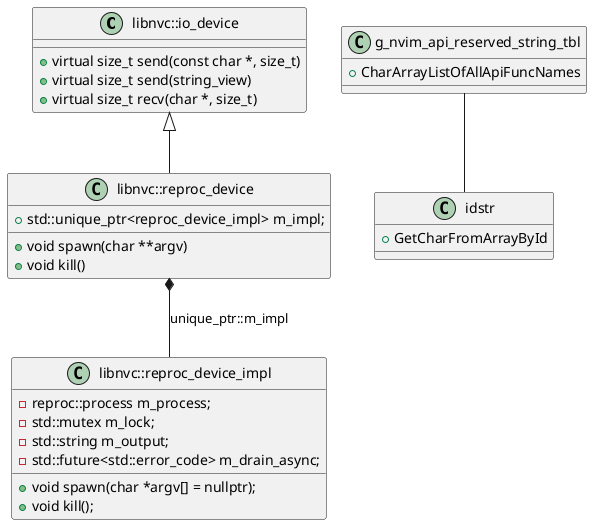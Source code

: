 
@startuml

class libnvc::io_device {
	+virtual size_t send(const char *, size_t)
	+virtual size_t send(string_view)
	+virtual size_t recv(char *, size_t)
}

class libnvc::reproc_device {
	+std::unique_ptr<reproc_device_impl> m_impl;

	+void spawn(char **argv)
	+void kill()
}

class libnvc::reproc_device_impl {
	-reproc::process m_process;
	-std::mutex m_lock;
	-std::string m_output;
	-std::future<std::error_code> m_drain_async;

	+void spawn(char *argv[] = nullptr);
	+void kill();
}

class g_nvim_api_reserved_string_tbl {
	+CharArrayListOfAllApiFuncNames
}

class idstr {
	+GetCharFromArrayById
}

g_nvim_api_reserved_string_tbl -- idstr

libnvc::io_device <|-- libnvc::reproc_device
libnvc::reproc_device *-- libnvc::reproc_device_impl : unique_ptr::m_impl

@enduml
